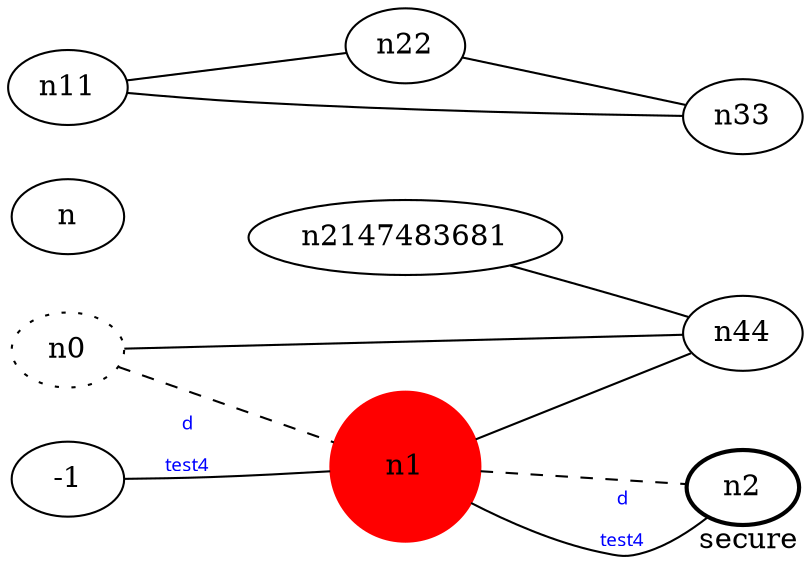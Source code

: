 graph test4 {
	rankdir=LR;
	fontcolor󠀤=blue; /* c0; c1; c0 -- c1 */
	n0 [style=dotted, fillcolor="#1002038715"]; // c2; c3; c2 -- c3
	n1 [height=1, width=1, color=red, style=filled];
	n2 [style=bold, xlabel="secure"];
	n0 -- n1 -- n2[style=dashed];
	n-1 -- n1 -- n2 [fontname="comic sans", label="d\n\l\G", fontcolor=blue, fontsize=9];
	n11 -- n22;
	n11 -- n33;
	n0 -- n44;
	n22 -- n33;
	n1 -- n44;
	n2147483681 -- n44;
}
